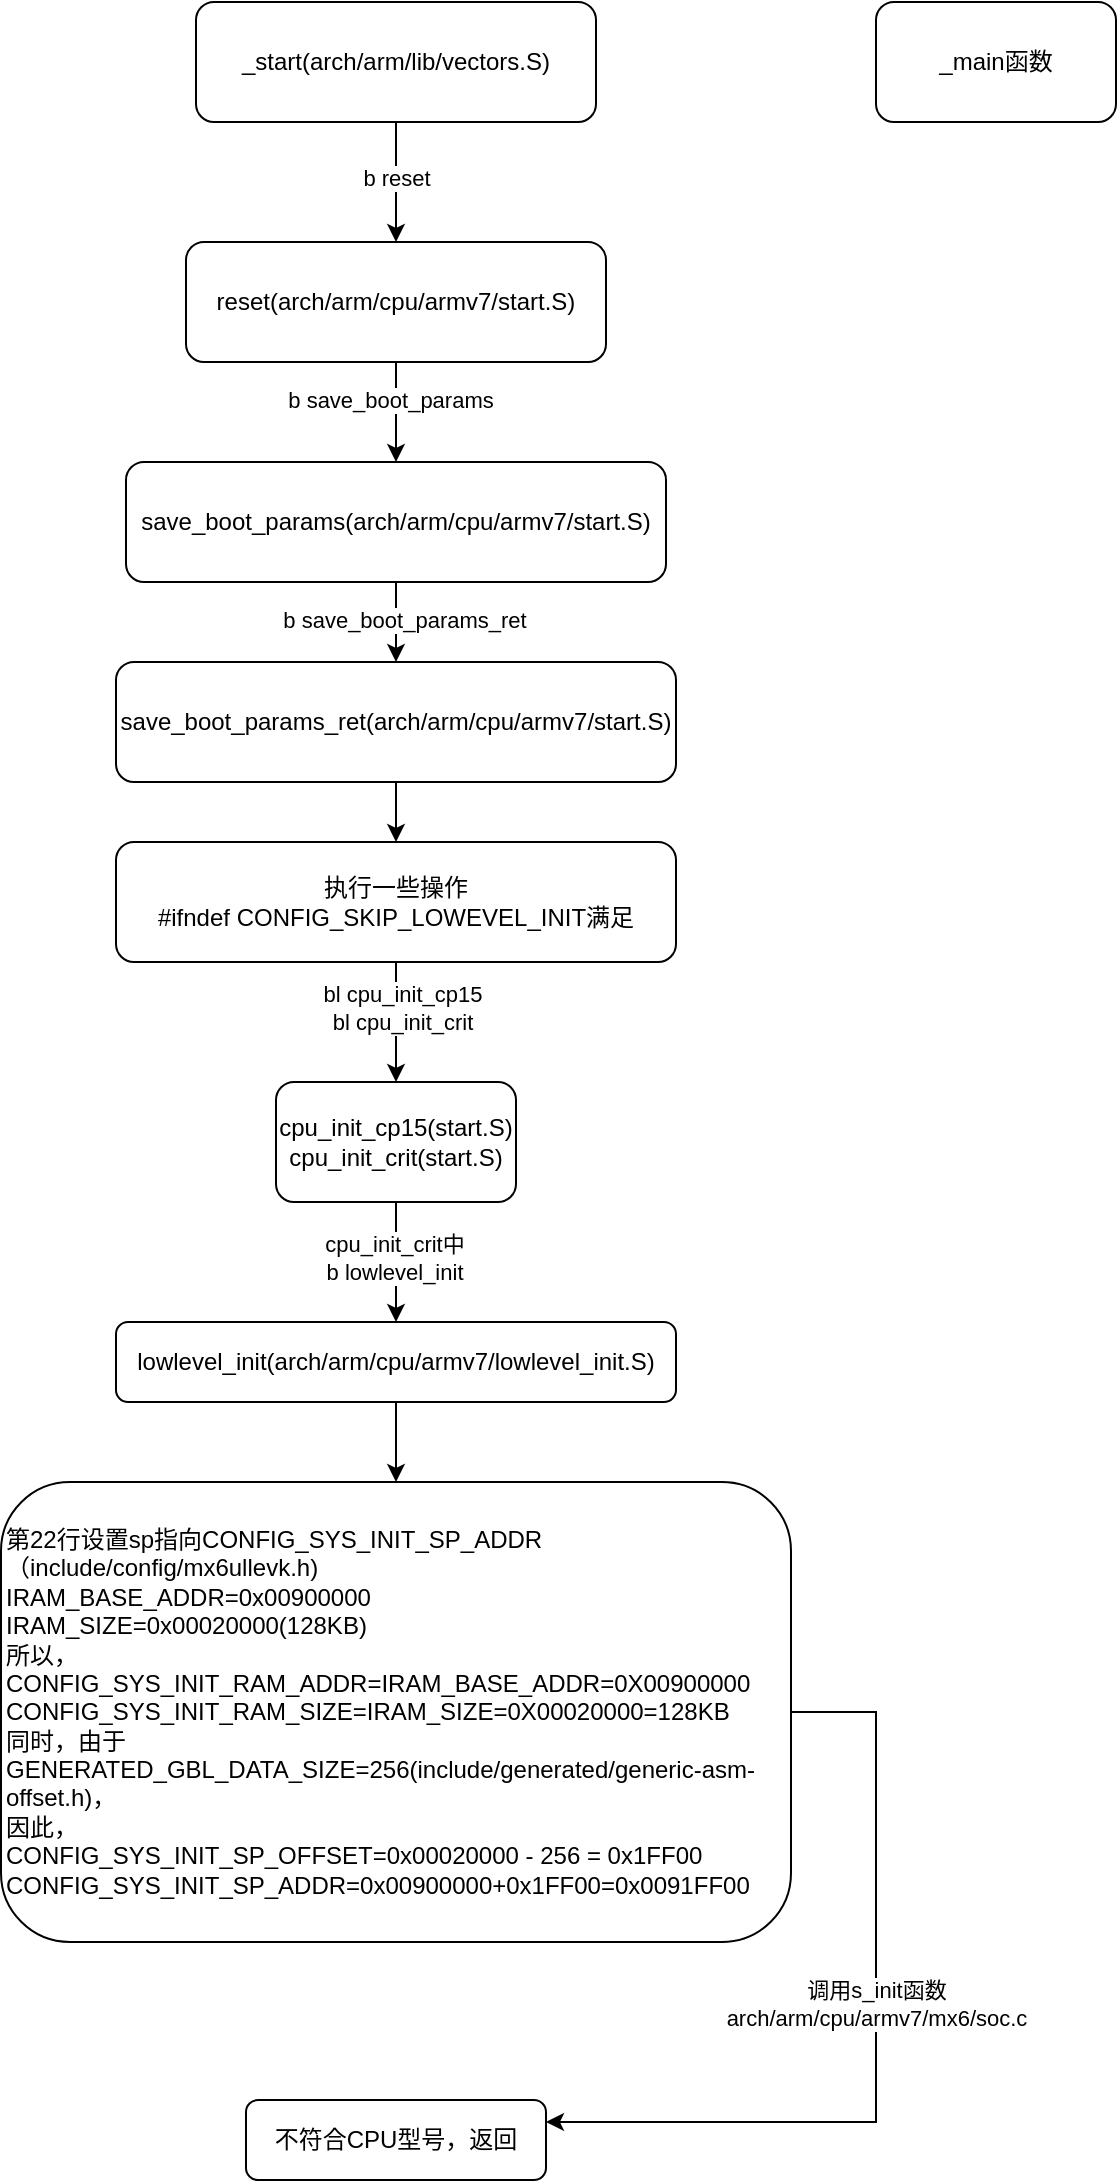 <mxfile version="21.6.9" type="github">
  <diagram name="第 1 页" id="7tX598iaDqBV2XGCMpFz">
    <mxGraphModel dx="441" dy="266" grid="1" gridSize="10" guides="1" tooltips="1" connect="1" arrows="1" fold="1" page="1" pageScale="1" pageWidth="827" pageHeight="1169" math="0" shadow="0">
      <root>
        <mxCell id="0" />
        <mxCell id="1" parent="0" />
        <mxCell id="7Q1Yj3Lfi6J98Hcch845-3" value="" style="edgeStyle=orthogonalEdgeStyle;rounded=0;orthogonalLoop=1;jettySize=auto;html=1;" edge="1" parent="1" source="7Q1Yj3Lfi6J98Hcch845-1" target="7Q1Yj3Lfi6J98Hcch845-2">
          <mxGeometry relative="1" as="geometry" />
        </mxCell>
        <mxCell id="7Q1Yj3Lfi6J98Hcch845-4" value="b reset" style="edgeLabel;html=1;align=center;verticalAlign=middle;resizable=0;points=[];" vertex="1" connectable="0" parent="7Q1Yj3Lfi6J98Hcch845-3">
          <mxGeometry x="-0.083" relative="1" as="geometry">
            <mxPoint as="offset" />
          </mxGeometry>
        </mxCell>
        <mxCell id="7Q1Yj3Lfi6J98Hcch845-1" value="_start(arch/arm/lib/vectors.S)" style="rounded=1;whiteSpace=wrap;html=1;" vertex="1" parent="1">
          <mxGeometry x="120" y="80" width="200" height="60" as="geometry" />
        </mxCell>
        <mxCell id="7Q1Yj3Lfi6J98Hcch845-6" value="" style="edgeStyle=orthogonalEdgeStyle;rounded=0;orthogonalLoop=1;jettySize=auto;html=1;" edge="1" parent="1" source="7Q1Yj3Lfi6J98Hcch845-2" target="7Q1Yj3Lfi6J98Hcch845-5">
          <mxGeometry relative="1" as="geometry" />
        </mxCell>
        <mxCell id="7Q1Yj3Lfi6J98Hcch845-7" value="b save_boot_params" style="edgeLabel;html=1;align=center;verticalAlign=middle;resizable=0;points=[];" vertex="1" connectable="0" parent="7Q1Yj3Lfi6J98Hcch845-6">
          <mxGeometry x="-0.233" y="-3" relative="1" as="geometry">
            <mxPoint as="offset" />
          </mxGeometry>
        </mxCell>
        <mxCell id="7Q1Yj3Lfi6J98Hcch845-2" value="reset(arch/arm/cpu/armv7/start.S)" style="whiteSpace=wrap;html=1;rounded=1;" vertex="1" parent="1">
          <mxGeometry x="115" y="200" width="210" height="60" as="geometry" />
        </mxCell>
        <mxCell id="7Q1Yj3Lfi6J98Hcch845-9" value="" style="edgeStyle=orthogonalEdgeStyle;rounded=0;orthogonalLoop=1;jettySize=auto;html=1;" edge="1" parent="1" source="7Q1Yj3Lfi6J98Hcch845-5" target="7Q1Yj3Lfi6J98Hcch845-8">
          <mxGeometry relative="1" as="geometry" />
        </mxCell>
        <mxCell id="7Q1Yj3Lfi6J98Hcch845-10" value="b save_boot_params_ret" style="edgeLabel;html=1;align=center;verticalAlign=middle;resizable=0;points=[];" vertex="1" connectable="0" parent="7Q1Yj3Lfi6J98Hcch845-9">
          <mxGeometry x="-0.075" y="4" relative="1" as="geometry">
            <mxPoint as="offset" />
          </mxGeometry>
        </mxCell>
        <mxCell id="7Q1Yj3Lfi6J98Hcch845-5" value="save_boot_params(arch/arm/cpu/armv7/start.S)" style="whiteSpace=wrap;html=1;rounded=1;" vertex="1" parent="1">
          <mxGeometry x="85" y="310" width="270" height="60" as="geometry" />
        </mxCell>
        <mxCell id="7Q1Yj3Lfi6J98Hcch845-12" value="" style="edgeStyle=orthogonalEdgeStyle;rounded=0;orthogonalLoop=1;jettySize=auto;html=1;" edge="1" parent="1" source="7Q1Yj3Lfi6J98Hcch845-8" target="7Q1Yj3Lfi6J98Hcch845-11">
          <mxGeometry relative="1" as="geometry" />
        </mxCell>
        <mxCell id="7Q1Yj3Lfi6J98Hcch845-8" value="save_boot_params_ret(arch/arm/cpu/armv7/start.S)" style="whiteSpace=wrap;html=1;rounded=1;" vertex="1" parent="1">
          <mxGeometry x="80" y="410" width="280" height="60" as="geometry" />
        </mxCell>
        <mxCell id="7Q1Yj3Lfi6J98Hcch845-14" value="" style="edgeStyle=orthogonalEdgeStyle;rounded=0;orthogonalLoop=1;jettySize=auto;html=1;" edge="1" parent="1" source="7Q1Yj3Lfi6J98Hcch845-11" target="7Q1Yj3Lfi6J98Hcch845-13">
          <mxGeometry relative="1" as="geometry" />
        </mxCell>
        <mxCell id="7Q1Yj3Lfi6J98Hcch845-15" value="bl cpu_init_cp15&lt;br&gt;bl cpu_init_crit" style="edgeLabel;html=1;align=center;verticalAlign=middle;resizable=0;points=[];" vertex="1" connectable="0" parent="7Q1Yj3Lfi6J98Hcch845-14">
          <mxGeometry x="-0.25" y="3" relative="1" as="geometry">
            <mxPoint as="offset" />
          </mxGeometry>
        </mxCell>
        <mxCell id="7Q1Yj3Lfi6J98Hcch845-11" value="执行一些操作&lt;br&gt;#ifndef CONFIG_SKIP_LOWEVEL_INIT满足" style="whiteSpace=wrap;html=1;rounded=1;" vertex="1" parent="1">
          <mxGeometry x="80" y="500" width="280" height="60" as="geometry" />
        </mxCell>
        <mxCell id="7Q1Yj3Lfi6J98Hcch845-17" value="" style="edgeStyle=orthogonalEdgeStyle;rounded=0;orthogonalLoop=1;jettySize=auto;html=1;" edge="1" parent="1" source="7Q1Yj3Lfi6J98Hcch845-13" target="7Q1Yj3Lfi6J98Hcch845-16">
          <mxGeometry relative="1" as="geometry" />
        </mxCell>
        <mxCell id="7Q1Yj3Lfi6J98Hcch845-18" value="cpu_init_crit中&lt;br&gt;b lowlevel_init" style="edgeLabel;html=1;align=center;verticalAlign=middle;resizable=0;points=[];" vertex="1" connectable="0" parent="7Q1Yj3Lfi6J98Hcch845-17">
          <mxGeometry x="-0.075" y="-1" relative="1" as="geometry">
            <mxPoint as="offset" />
          </mxGeometry>
        </mxCell>
        <mxCell id="7Q1Yj3Lfi6J98Hcch845-13" value="cpu_init_cp15(start.S)&lt;br&gt;cpu_init_crit(start.S)" style="whiteSpace=wrap;html=1;rounded=1;" vertex="1" parent="1">
          <mxGeometry x="160" y="620" width="120" height="60" as="geometry" />
        </mxCell>
        <mxCell id="7Q1Yj3Lfi6J98Hcch845-20" value="" style="edgeStyle=orthogonalEdgeStyle;rounded=0;orthogonalLoop=1;jettySize=auto;html=1;" edge="1" parent="1" source="7Q1Yj3Lfi6J98Hcch845-16" target="7Q1Yj3Lfi6J98Hcch845-19">
          <mxGeometry relative="1" as="geometry" />
        </mxCell>
        <mxCell id="7Q1Yj3Lfi6J98Hcch845-16" value="lowlevel_init(arch/arm/cpu/armv7/lowlevel_init.S)" style="whiteSpace=wrap;html=1;rounded=1;" vertex="1" parent="1">
          <mxGeometry x="80" y="740" width="280" height="40" as="geometry" />
        </mxCell>
        <mxCell id="7Q1Yj3Lfi6J98Hcch845-23" value="" style="edgeStyle=orthogonalEdgeStyle;rounded=0;orthogonalLoop=1;jettySize=auto;html=1;" edge="1" parent="1" source="7Q1Yj3Lfi6J98Hcch845-19" target="7Q1Yj3Lfi6J98Hcch845-22">
          <mxGeometry relative="1" as="geometry">
            <Array as="points">
              <mxPoint x="460" y="935" />
              <mxPoint x="460" y="1140" />
            </Array>
          </mxGeometry>
        </mxCell>
        <mxCell id="7Q1Yj3Lfi6J98Hcch845-24" value="调用s_init函数&lt;br&gt;arch/arm/cpu/armv7/mx6/soc.c" style="edgeLabel;html=1;align=center;verticalAlign=middle;resizable=0;points=[];" vertex="1" connectable="0" parent="7Q1Yj3Lfi6J98Hcch845-23">
          <mxGeometry x="-0.143" y="-4" relative="1" as="geometry">
            <mxPoint x="4" y="11" as="offset" />
          </mxGeometry>
        </mxCell>
        <mxCell id="7Q1Yj3Lfi6J98Hcch845-19" value="第22行设置sp指向CONFIG_SYS_INIT_SP_ADDR（include/config/mx6ullevk.h)&lt;br&gt;IRAM_BASE_ADDR=0x00900000&lt;br&gt;IRAM_SIZE=0x00020000(128KB)&lt;br&gt;所以，&lt;br&gt;CONFIG_SYS_INIT_RAM_ADDR=IRAM_BASE_ADDR=0X00900000&lt;br&gt;CONFIG_SYS_INIT_RAM_SIZE=IRAM_SIZE=0X00020000=128KB&lt;br&gt;同时，由于GENERATED_GBL_DATA_SIZE=256(include/generated/generic-asm-offset.h)，&lt;br&gt;因此，&lt;br&gt;CONFIG_SYS_INIT_SP_OFFSET=0x00020000 - 256 = 0x1FF00&lt;br&gt;CONFIG_SYS_INIT_SP_ADDR=0x00900000+0x1FF00=0x0091FF00" style="whiteSpace=wrap;html=1;rounded=1;align=left;" vertex="1" parent="1">
          <mxGeometry x="22.5" y="820" width="395" height="230" as="geometry" />
        </mxCell>
        <mxCell id="7Q1Yj3Lfi6J98Hcch845-22" value="不符合CPU型号，返回" style="whiteSpace=wrap;html=1;align=center;rounded=1;" vertex="1" parent="1">
          <mxGeometry x="145" y="1129" width="150" height="40" as="geometry" />
        </mxCell>
        <mxCell id="7Q1Yj3Lfi6J98Hcch845-25" value="_main函数" style="rounded=1;whiteSpace=wrap;html=1;" vertex="1" parent="1">
          <mxGeometry x="460" y="80" width="120" height="60" as="geometry" />
        </mxCell>
      </root>
    </mxGraphModel>
  </diagram>
</mxfile>
